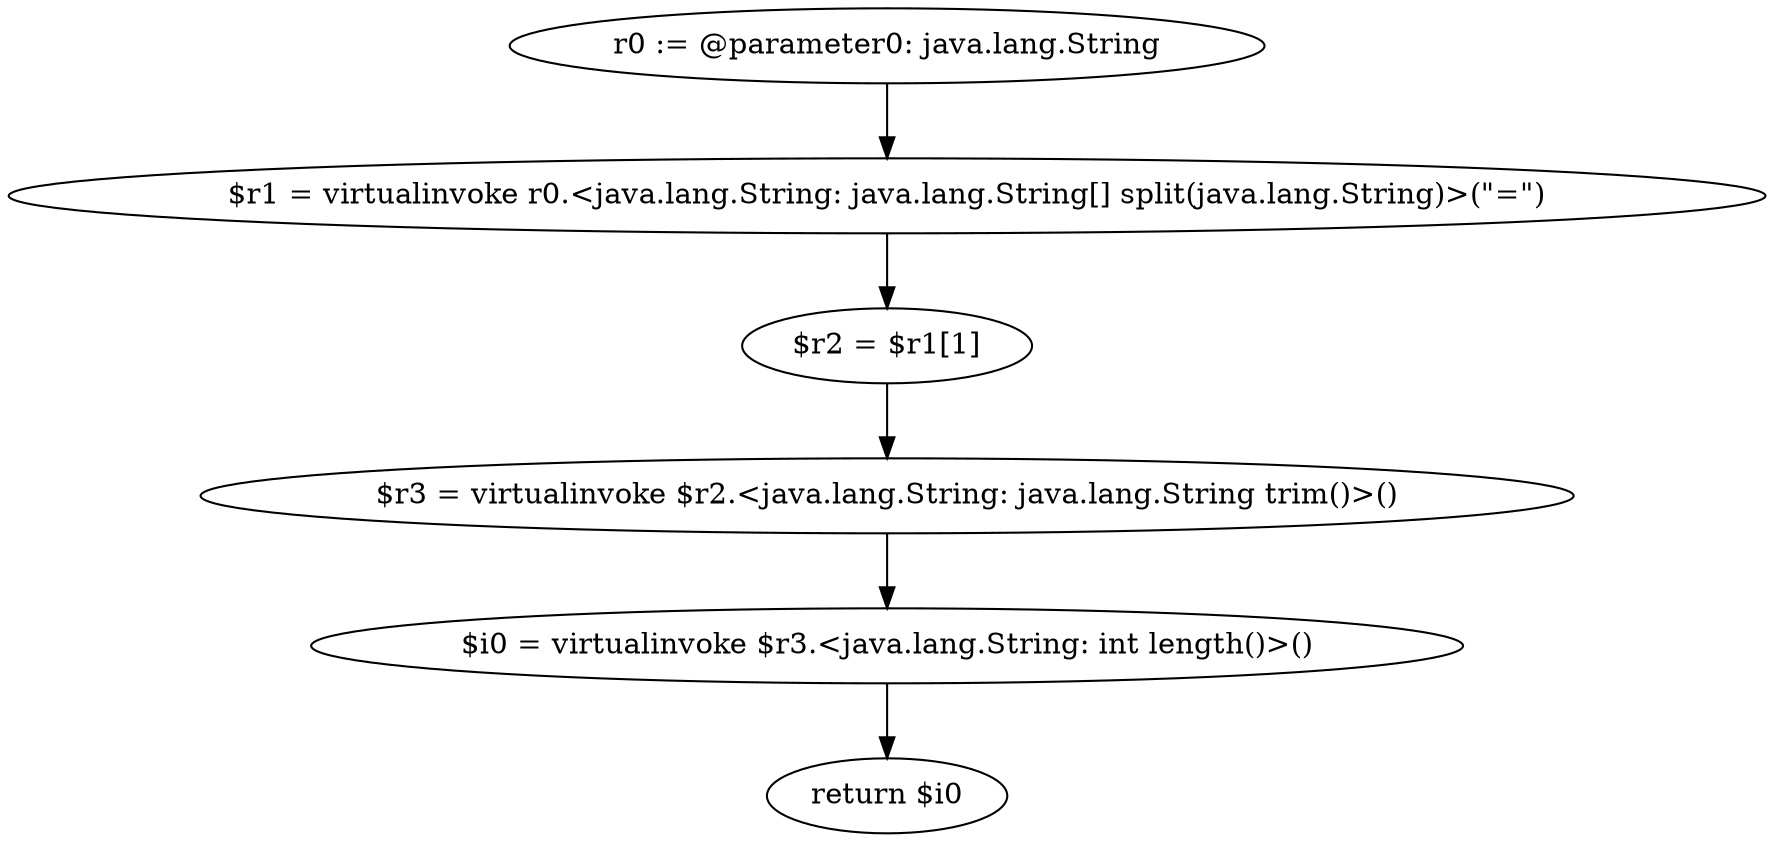 digraph "unitGraph" {
    "r0 := @parameter0: java.lang.String"
    "$r1 = virtualinvoke r0.<java.lang.String: java.lang.String[] split(java.lang.String)>(\"=\")"
    "$r2 = $r1[1]"
    "$r3 = virtualinvoke $r2.<java.lang.String: java.lang.String trim()>()"
    "$i0 = virtualinvoke $r3.<java.lang.String: int length()>()"
    "return $i0"
    "r0 := @parameter0: java.lang.String"->"$r1 = virtualinvoke r0.<java.lang.String: java.lang.String[] split(java.lang.String)>(\"=\")";
    "$r1 = virtualinvoke r0.<java.lang.String: java.lang.String[] split(java.lang.String)>(\"=\")"->"$r2 = $r1[1]";
    "$r2 = $r1[1]"->"$r3 = virtualinvoke $r2.<java.lang.String: java.lang.String trim()>()";
    "$r3 = virtualinvoke $r2.<java.lang.String: java.lang.String trim()>()"->"$i0 = virtualinvoke $r3.<java.lang.String: int length()>()";
    "$i0 = virtualinvoke $r3.<java.lang.String: int length()>()"->"return $i0";
}
